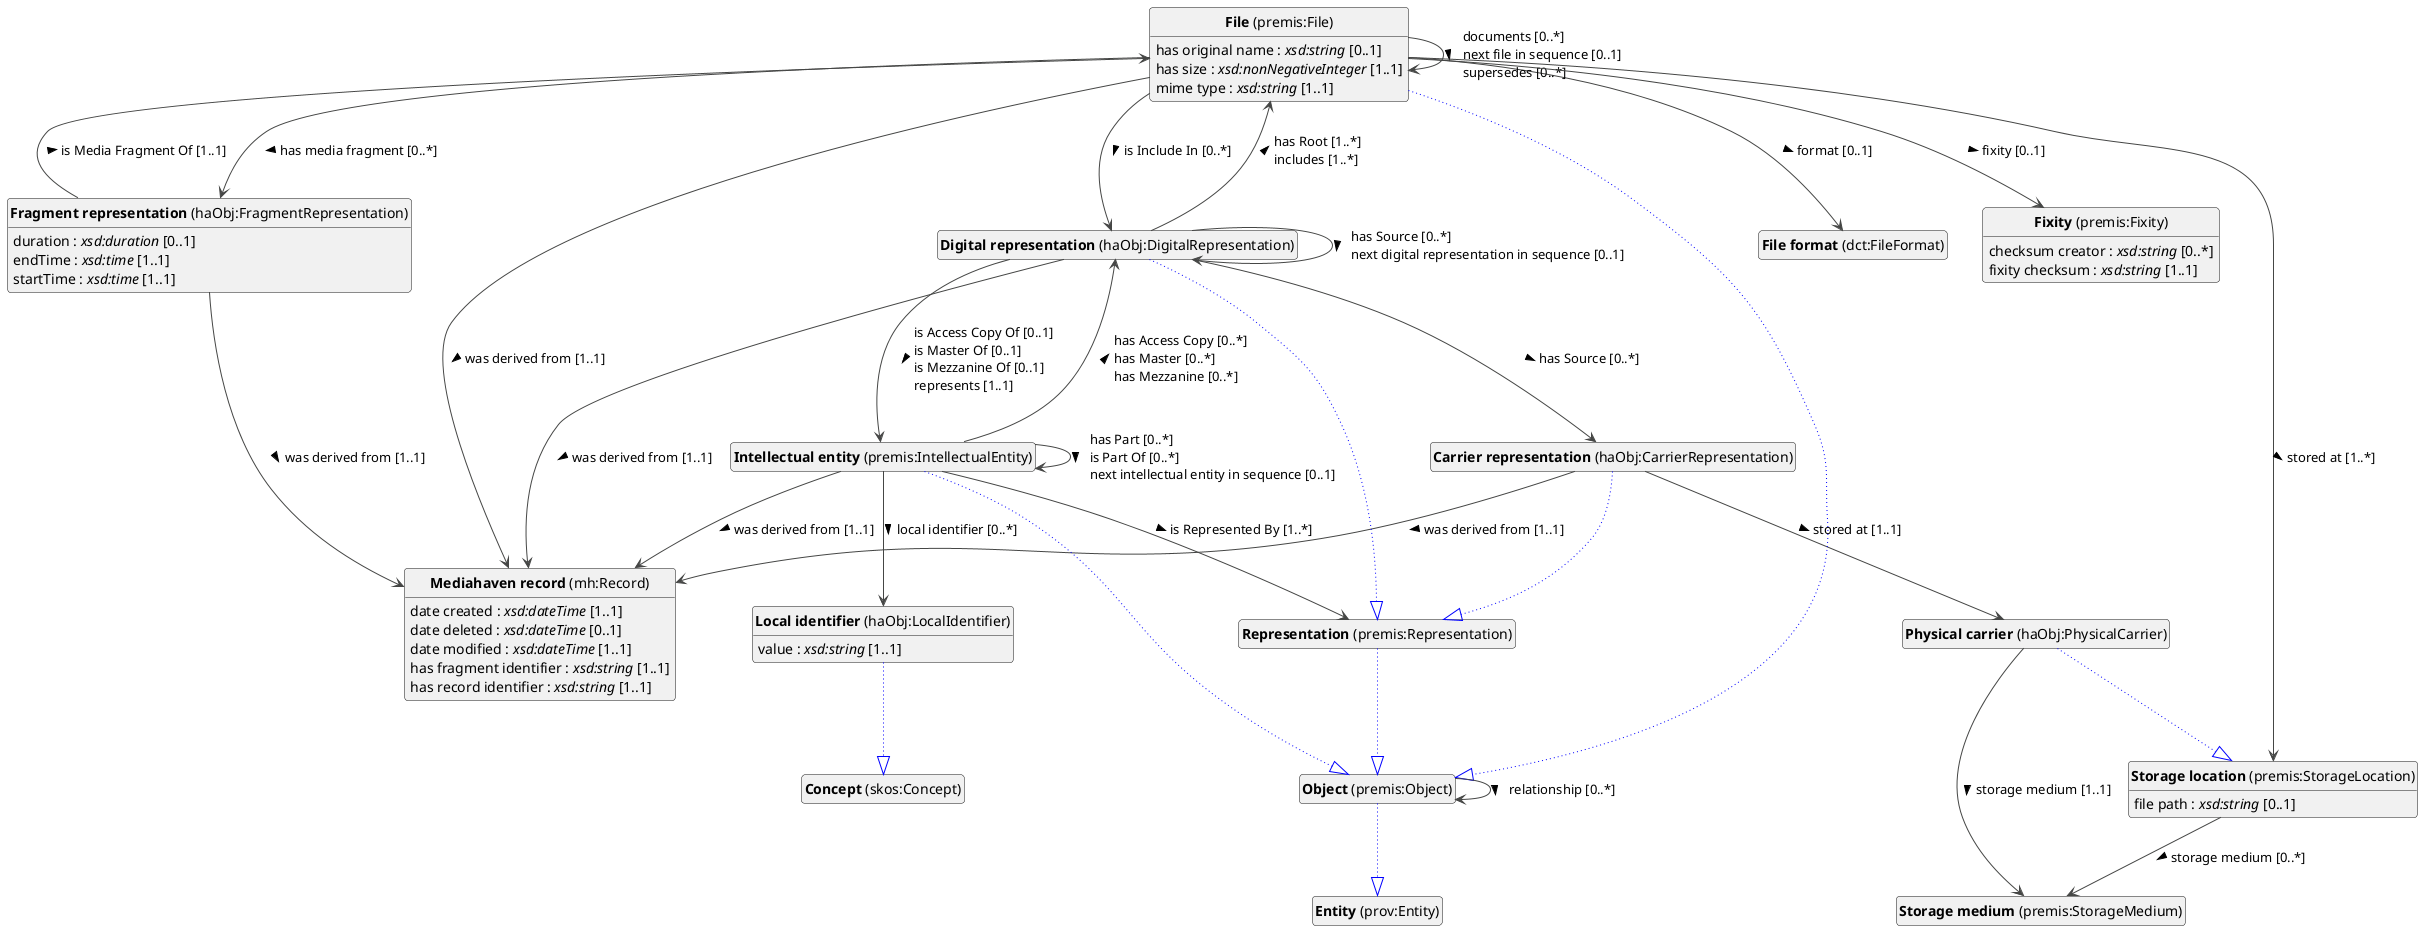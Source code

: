 @startuml
!theme vibrant
skinparam classFontSize 14
!define LIGHTORANGE
skinparam componentStyle uml2
skinparam wrapMessageWidth 1000
skinparam wrapWidth 1000
' skinparam ArrowColor #Maroon
' Remove shadows
skinparam shadowing false
'skinparam linetype polyline
skinparam ArrowMessageAlignment left
top to bottom direction


class "<b>Carrier representation</b> (haObj:CarrierRepresentation)" as haObj_CarrierRepresentation [[#haObj%3ACarrierRepresentation]]
class "<b>Representation</b> (premis:Representation)" as premis_Representation [[#premis%3ARepresentation]]
class "<b>Digital representation</b> (haObj:DigitalRepresentation)" as haObj_DigitalRepresentation [[#haObj%3ADigitalRepresentation]]
class "<b>Representation</b> (premis:Representation)" as premis_Representation [[#premis%3ARepresentation]]
class "<b>File</b> (premis:File)" as premis_File [[#premis%3AFile]]
class "<b>Object</b> (premis:Object)" as premis_Object [[#premis%3AObject]]
class "<b>File format</b> (dct:FileFormat)" as dct_FileFormat [[#dct%3AFileFormat]]
class "<b>Fixity</b> (premis:Fixity)" as premis_Fixity [[#premis%3AFixity]]
class "<b>Fragment representation</b> (haObj:FragmentRepresentation)" as haObj_FragmentRepresentation [[#haObj%3AFragmentRepresentation]]
class "<b>Intellectual entity</b> (premis:IntellectualEntity)" as premis_IntellectualEntity [[#premis%3AIntellectualEntity]]
class "<b>Object</b> (premis:Object)" as premis_Object [[#premis%3AObject]]
class "<b>Local identifier</b> (haObj:LocalIdentifier)" as haObj_LocalIdentifier [[#haObj%3ALocalIdentifier]]
class "<b>Concept</b> (skos:Concept)" as skos_Concept [[#skos%3AConcept]]
class "<b>Mediahaven record</b> (mh:Record)" as mh_Record [[#mh%3ARecord]]
class "<b>Object</b> (premis:Object)" as premis_Object [[#premis%3AObject]]
class "<b>Entity</b> (prov:Entity)" as prov_Entity [[#prov%3AEntity]]
class "<b>Physical carrier</b> (haObj:PhysicalCarrier)" as haObj_PhysicalCarrier [[#haObj%3APhysicalCarrier]]
class "<b>Storage location</b> (premis:StorageLocation)" as premis_StorageLocation [[#premis%3AStorageLocation]]
class "<b>Representation</b> (premis:Representation)" as premis_Representation [[#premis%3ARepresentation]]
class "<b>Object</b> (premis:Object)" as premis_Object [[#premis%3AObject]]
class "<b>Storage location</b> (premis:StorageLocation)" as premis_StorageLocation [[#premis%3AStorageLocation]]
class "<b>Storage medium</b> (premis:StorageMedium)" as premis_StorageMedium [[#premis%3AStorageMedium]]

haObj_CarrierRepresentation --|> premis_Representation #blue;line.dotted;text:blue

haObj_CarrierRepresentation --> haObj_PhysicalCarrier :stored at [1..1]  > 
haObj_CarrierRepresentation --> mh_Record :was derived from [1..1]  > 

haObj_DigitalRepresentation --|> premis_Representation #blue;line.dotted;text:blue

haObj_DigitalRepresentation --> haObj_CarrierRepresentation :has Source [0..*]  > 
haObj_DigitalRepresentation --> haObj_DigitalRepresentation :has Source [0..*]  \lnext digital representation in sequence [0..1]  > 
haObj_DigitalRepresentation --> mh_Record :was derived from [1..1]  > 
haObj_DigitalRepresentation --> premis_File :has Root [1..*]  \lincludes [1..*]  > 
haObj_DigitalRepresentation --> premis_IntellectualEntity :is Access Copy Of [0..1]  \lis Master Of [0..1]  \lis Mezzanine Of [0..1]  \lrepresents [1..1]  > 

premis_File --|> premis_Object #blue;line.dotted;text:blue

premis_File : has original name : <i>xsd:string</i> [0..1]
premis_File : has size : <i>xsd:nonNegativeInteger</i> [1..1]
premis_File : mime type : <i>xsd:string</i> [1..1]
premis_File --> dct_FileFormat :format [0..1]  > 
premis_File --> haObj_DigitalRepresentation :is Include In [0..*]  > 
premis_File --> haObj_FragmentRepresentation :has media fragment [0..*]  > 
premis_File --> mh_Record :was derived from [1..1]  > 
premis_File --> premis_File :documents [0..*]  \lnext file in sequence [0..1]  \lsupersedes [0..*]  > 
premis_File --> premis_Fixity :fixity [0..1]  > 
premis_File --> premis_StorageLocation :stored at [1..*]  > 






premis_Fixity : checksum creator : <i>xsd:string</i> [0..*]
premis_Fixity : fixity checksum : <i>xsd:string</i> [1..1]



haObj_FragmentRepresentation : duration : <i>xsd:duration</i> [0..1]
haObj_FragmentRepresentation : endTime : <i>xsd:time</i> [1..1]
haObj_FragmentRepresentation : startTime : <i>xsd:time</i> [1..1]
haObj_FragmentRepresentation --> mh_Record :was derived from [1..1]  > 
haObj_FragmentRepresentation --> premis_File :is Media Fragment Of [1..1]  > 



premis_IntellectualEntity --|> premis_Object #blue;line.dotted;text:blue

premis_IntellectualEntity --> haObj_DigitalRepresentation :has Access Copy [0..*]  \lhas Master [0..*]  \lhas Mezzanine [0..*]  > 
premis_IntellectualEntity --> haObj_LocalIdentifier :local identifier [0..*]  > 
premis_IntellectualEntity --> mh_Record :was derived from [1..1]  > 
premis_IntellectualEntity --> premis_IntellectualEntity :has Part [0..*]  \lis Part Of [0..*]  \lnext intellectual entity in sequence [0..1]  > 
premis_IntellectualEntity --> premis_Representation :is Represented By [1..*]  > 

haObj_LocalIdentifier --|> skos_Concept #blue;line.dotted;text:blue

haObj_LocalIdentifier : value : <i>xsd:string</i> [1..1]



mh_Record : date created : <i>xsd:dateTime</i> [1..1]
mh_Record : date deleted : <i>xsd:dateTime</i> [0..1]
mh_Record : date modified : <i>xsd:dateTime</i> [1..1]
mh_Record : has fragment identifier : <i>xsd:string</i> [1..1]
mh_Record : has record identifier : <i>xsd:string</i> [1..1]



premis_Object --|> prov_Entity #blue;line.dotted;text:blue

premis_Object --> premis_Object :relationship [0..*]  > 

haObj_PhysicalCarrier --|> premis_StorageLocation #blue;line.dotted;text:blue

haObj_PhysicalCarrier --> premis_StorageMedium :storage medium [1..1]  > 

premis_Representation --|> premis_Object #blue;line.dotted;text:blue



premis_StorageLocation : file path : <i>xsd:string</i> [0..1]
premis_StorageLocation --> premis_StorageMedium :storage medium [0..*]  > 





hide circle
hide methods
hide empty members
@enduml


